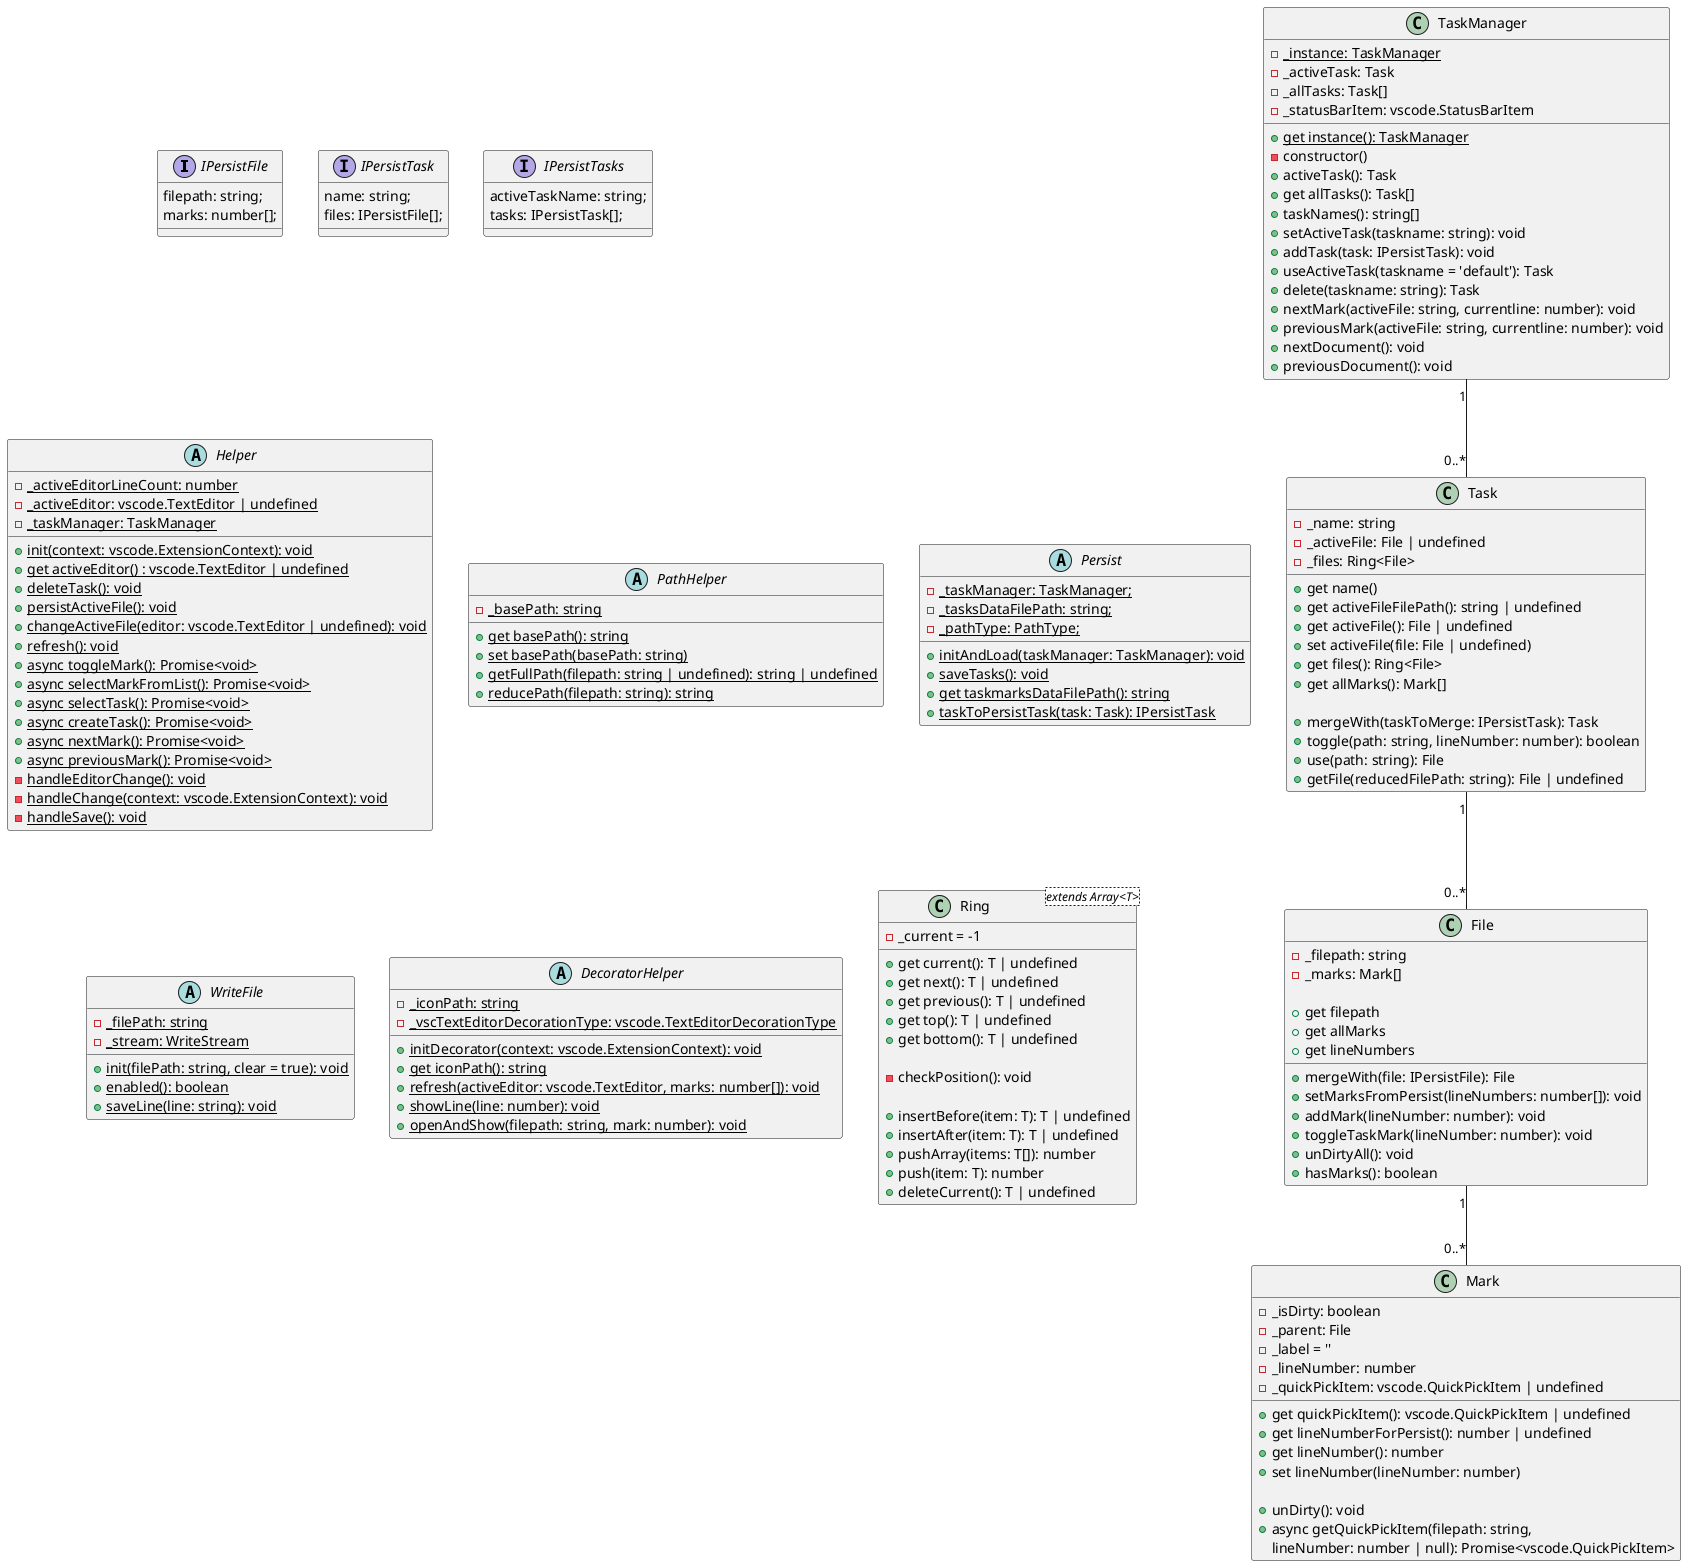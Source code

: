 

@startuml

interface IPersistFile {
  filepath: string;
  marks: number[];
}

interface IPersistTask {
  name: string;
  files: IPersistFile[];
}

interface IPersistTasks {
  activeTaskName: string;
  tasks: IPersistTask[];
}


class TaskManager {
    -{static}_instance: TaskManager
    +{static}get instance(): TaskManager
    -constructor()
 -_activeTask: Task
 -_allTasks: Task[]
 -_statusBarItem: vscode.StatusBarItem

 +activeTask(): Task
 +get allTasks(): Task[]
 +taskNames(): string[]
 +setActiveTask(taskname: string): void
 +addTask(task: IPersistTask): void
 +useActiveTask(taskname = 'default'): Task
 +delete(taskname: string): Task
 +nextMark(activeFile: string, currentline: number): void
 +previousMark(activeFile: string, currentline: number): void
 +nextDocument(): void
 +previousDocument(): void
}

class Task {
 -_name: string
 -_activeFile: File | undefined
 -_files: Ring<File>

 +get name()
 +get activeFileFilePath(): string | undefined
 +get activeFile(): File | undefined
 +set activeFile(file: File | undefined)
 +get files(): Ring<File>
 +get allMarks(): Mark[] 

 +mergeWith(taskToMerge: IPersistTask): Task
 +toggle(path: string, lineNumber: number): boolean
 +use(path: string): File
 +getFile(reducedFilePath: string): File | undefined
}

abstract class Helper{
    -{static}_activeEditorLineCount: number
    -{static}_activeEditor: vscode.TextEditor | undefined
    -{static}_taskManager: TaskManager
    +{static}init(context: vscode.ExtensionContext): void
    +{static}get activeEditor() : vscode.TextEditor | undefined
    +{static}deleteTask(): void
    +{static}persistActiveFile(): void
    +{static}changeActiveFile(editor: vscode.TextEditor | undefined): void
    +{static}refresh(): void
    +{static}async toggleMark(): Promise<void>
    +{static}async selectMarkFromList(): Promise<void>
    +{static}async selectTask(): Promise<void>
    +{static}async createTask(): Promise<void>
    +{static}async nextMark(): Promise<void>
    +{static}async previousMark(): Promise<void>
    -{static}handleEditorChange(): void
    -{static}handleChange(context: vscode.ExtensionContext): void
    -{static}handleSave(): void
}

abstract class PathHelper{
    -{static}_basePath: string
    +{static}get basePath(): string
    +{static}set basePath(basePath: string)
    +{static}getFullPath(filepath: string | undefined): string | undefined
    +{static}reducePath(filepath: string): string
}

abstract class Persist{
    -{static}_taskManager: TaskManager;
    -{static}_tasksDataFilePath: string;
    -{static}_pathType: PathType;
    +{static}initAndLoad(taskManager: TaskManager): void
    +{static}saveTasks(): void
    +{static}get taskmarksDataFilePath(): string
    +{static}taskToPersistTask(task: Task): IPersistTask
}

abstract class WriteFile{
    -{static}_filePath: string
    -{static}_stream: WriteStream
    +{static}init(filePath: string, clear = true): void
    +{static}enabled(): boolean
    +{static}saveLine(line: string): void
}

abstract class DecoratorHelper{
    -{static}_iconPath: string
    -{static}_vscTextEditorDecorationType: vscode.TextEditorDecorationType
    +{static}initDecorator(context: vscode.ExtensionContext): void
    +{static}get iconPath(): string
    +{static}refresh(activeEditor: vscode.TextEditor, marks: number[]): void
    +{static}showLine(line: number): void
    +{static}openAndShow(filepath: string, mark: number): void
}

class Ring<extends Array<T>> {
    -_current = -1

    +get current(): T | undefined
    +get next(): T | undefined
    +get previous(): T | undefined
    +get top(): T | undefined
    +get bottom(): T | undefined
    
    -checkPosition(): void

    +insertBefore(item: T): T | undefined
    +insertAfter(item: T): T | undefined
    +pushArray(items: T[]): number
    +push(item: T): number
    +deleteCurrent(): T | undefined


}

class File {
 -_filepath: string
 -_marks: Mark[]

 +get filepath
 +get allMarks
 +get lineNumbers

 +mergeWith(file: IPersistFile): File
 +setMarksFromPersist(lineNumbers: number[]): void
 +addMark(lineNumber: number): void
 +toggleTaskMark(lineNumber: number): void
 +unDirtyAll(): void
 +hasMarks(): boolean
}

class Mark {
 -_isDirty: boolean
 -_parent: File
 -_label = ''
 -_lineNumber: number
 -_quickPickItem: vscode.QuickPickItem | undefined

 +get quickPickItem(): vscode.QuickPickItem | undefined
 +get lineNumberForPersist(): number | undefined
 +get lineNumber(): number
 +set lineNumber(lineNumber: number)

 +unDirty(): void
 +async getQuickPickItem(filepath: string,
    lineNumber: number | null): Promise<vscode.QuickPickItem>
}

TaskManager "1" -- "0..*" Task
Task "1" -- "0..*" File
File "1" -- "0..*" Mark

@enduml